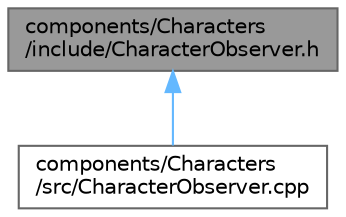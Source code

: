 digraph "components/Characters/include/CharacterObserver.h"
{
 // LATEX_PDF_SIZE
  bgcolor="transparent";
  edge [fontname=Helvetica,fontsize=10,labelfontname=Helvetica,labelfontsize=10];
  node [fontname=Helvetica,fontsize=10,shape=box,height=0.2,width=0.4];
  Node1 [id="Node000001",label="components/Characters\l/include/CharacterObserver.h",height=0.2,width=0.4,color="gray40", fillcolor="grey60", style="filled", fontcolor="black",tooltip="This file contains the declaration of the CharacterObserver class."];
  Node1 -> Node2 [id="edge2_Node000001_Node000002",dir="back",color="steelblue1",style="solid",tooltip=" "];
  Node2 [id="Node000002",label="components/Characters\l/src/CharacterObserver.cpp",height=0.2,width=0.4,color="grey40", fillcolor="white", style="filled",URL="$_character_observer_8cpp.html",tooltip="CharacterObserver class displays the character’s view when Character triggers the re-display of the c..."];
}
